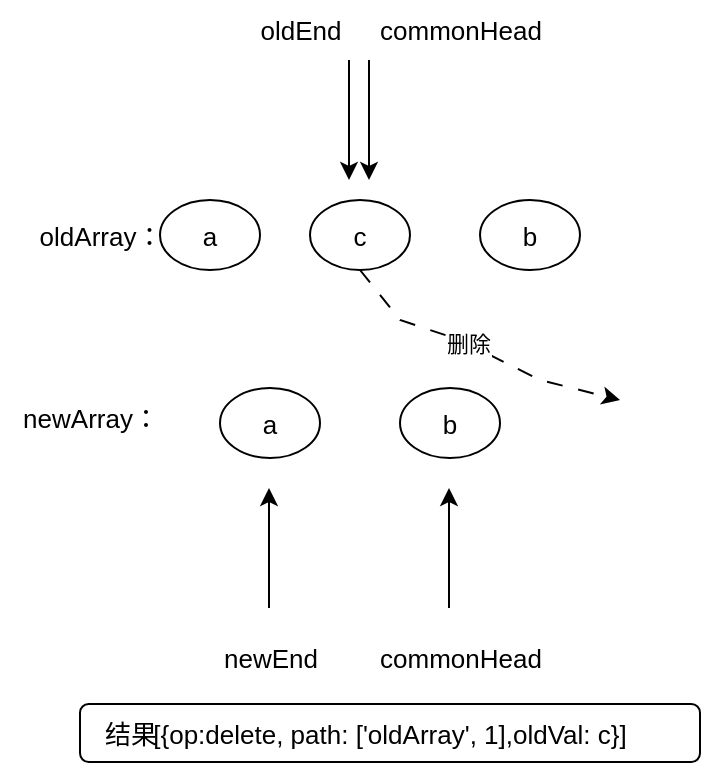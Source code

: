 <mxfile version="24.0.7" type="github">
  <diagram name="第 1 页" id="12fFhKDIcXKqbxUZoJ5w">
    <mxGraphModel dx="-407" dy="1146" grid="1" gridSize="10" guides="1" tooltips="1" connect="1" arrows="1" fold="1" page="1" pageScale="1" pageWidth="827" pageHeight="1169" math="0" shadow="0">
      <root>
        <mxCell id="0" />
        <mxCell id="1" parent="0" />
        <mxCell id="uvxz42krLSe2VagjVh1s-1" value="a" style="ellipse;whiteSpace=wrap;html=1;fontSize=13;" vertex="1" parent="1">
          <mxGeometry x="2660" y="824" width="50" height="35" as="geometry" />
        </mxCell>
        <mxCell id="uvxz42krLSe2VagjVh1s-2" value="b" style="ellipse;whiteSpace=wrap;html=1;fontSize=13;" vertex="1" parent="1">
          <mxGeometry x="2750" y="824" width="50" height="35" as="geometry" />
        </mxCell>
        <mxCell id="uvxz42krLSe2VagjVh1s-3" value="a" style="ellipse;whiteSpace=wrap;html=1;fontSize=13;" vertex="1" parent="1">
          <mxGeometry x="2630" y="730" width="50" height="35" as="geometry" />
        </mxCell>
        <mxCell id="uvxz42krLSe2VagjVh1s-4" value="b" style="ellipse;whiteSpace=wrap;html=1;fontSize=13;" vertex="1" parent="1">
          <mxGeometry x="2790" y="730" width="50" height="35" as="geometry" />
        </mxCell>
        <mxCell id="uvxz42krLSe2VagjVh1s-5" value="c" style="ellipse;whiteSpace=wrap;html=1;fontSize=13;" vertex="1" parent="1">
          <mxGeometry x="2705" y="730" width="50" height="35" as="geometry" />
        </mxCell>
        <mxCell id="uvxz42krLSe2VagjVh1s-6" value="" style="endArrow=classic;html=1;rounded=0;entryX=0.5;entryY=0;entryDx=0;entryDy=0;fontSize=13;" edge="1" parent="1">
          <mxGeometry width="50" height="50" relative="1" as="geometry">
            <mxPoint x="2734.5" y="660" as="sourcePoint" />
            <mxPoint x="2734.5" y="720" as="targetPoint" />
          </mxGeometry>
        </mxCell>
        <mxCell id="uvxz42krLSe2VagjVh1s-7" value="" style="endArrow=classic;html=1;rounded=0;entryX=0.5;entryY=0;entryDx=0;entryDy=0;fontSize=13;" edge="1" parent="1">
          <mxGeometry width="50" height="50" relative="1" as="geometry">
            <mxPoint x="2724.5" y="660" as="sourcePoint" />
            <mxPoint x="2724.5" y="720" as="targetPoint" />
          </mxGeometry>
        </mxCell>
        <mxCell id="uvxz42krLSe2VagjVh1s-8" value="" style="endArrow=classic;html=1;rounded=0;fontSize=13;" edge="1" parent="1">
          <mxGeometry width="50" height="50" relative="1" as="geometry">
            <mxPoint x="2684.5" y="934" as="sourcePoint" />
            <mxPoint x="2684.5" y="874" as="targetPoint" />
          </mxGeometry>
        </mxCell>
        <mxCell id="uvxz42krLSe2VagjVh1s-9" value="" style="endArrow=classic;html=1;rounded=0;fontSize=13;" edge="1" parent="1">
          <mxGeometry width="50" height="50" relative="1" as="geometry">
            <mxPoint x="2774.5" y="934" as="sourcePoint" />
            <mxPoint x="2774.5" y="874" as="targetPoint" />
          </mxGeometry>
        </mxCell>
        <mxCell id="uvxz42krLSe2VagjVh1s-10" value="oldArray：" style="text;html=1;align=center;verticalAlign=middle;resizable=0;points=[];autosize=1;strokeColor=none;fillColor=none;fontSize=13;" vertex="1" parent="1">
          <mxGeometry x="2560" y="732.5" width="80" height="30" as="geometry" />
        </mxCell>
        <mxCell id="uvxz42krLSe2VagjVh1s-11" value="[{op:delete, path: [&#39;oldArray&#39;, 1],oldVal: c}]" style="rounded=1;whiteSpace=wrap;html=1;fontSize=13;" vertex="1" parent="1">
          <mxGeometry x="2590" y="982" width="310" height="29" as="geometry" />
        </mxCell>
        <mxCell id="uvxz42krLSe2VagjVh1s-12" value="结果" style="text;html=1;align=center;verticalAlign=middle;resizable=0;points=[];autosize=1;strokeColor=none;fillColor=none;fontSize=13;" vertex="1" parent="1">
          <mxGeometry x="2590" y="982" width="50" height="30" as="geometry" />
        </mxCell>
        <mxCell id="uvxz42krLSe2VagjVh1s-13" value="newArray：" style="text;html=1;align=center;verticalAlign=middle;resizable=0;points=[];autosize=1;strokeColor=none;fillColor=none;fontSize=13;" vertex="1" parent="1">
          <mxGeometry x="2550" y="824" width="90" height="30" as="geometry" />
        </mxCell>
        <mxCell id="uvxz42krLSe2VagjVh1s-14" value="oldEnd" style="text;html=1;align=center;verticalAlign=middle;resizable=0;points=[];autosize=1;strokeColor=none;fillColor=none;fontSize=13;" vertex="1" parent="1">
          <mxGeometry x="2670" y="630" width="60" height="30" as="geometry" />
        </mxCell>
        <mxCell id="uvxz42krLSe2VagjVh1s-15" value="commonHead" style="text;html=1;align=center;verticalAlign=middle;resizable=0;points=[];autosize=1;strokeColor=none;fillColor=none;fontSize=13;" vertex="1" parent="1">
          <mxGeometry x="2730" y="630" width="100" height="30" as="geometry" />
        </mxCell>
        <mxCell id="uvxz42krLSe2VagjVh1s-16" value="commonHead" style="text;html=1;align=center;verticalAlign=middle;resizable=0;points=[];autosize=1;strokeColor=none;fillColor=none;fontSize=13;" vertex="1" parent="1">
          <mxGeometry x="2730" y="944" width="100" height="30" as="geometry" />
        </mxCell>
        <mxCell id="uvxz42krLSe2VagjVh1s-17" value="newEnd" style="text;html=1;align=center;verticalAlign=middle;resizable=0;points=[];autosize=1;strokeColor=none;fillColor=none;fontSize=13;" vertex="1" parent="1">
          <mxGeometry x="2650" y="944" width="70" height="30" as="geometry" />
        </mxCell>
        <mxCell id="uvxz42krLSe2VagjVh1s-18" value="" style="endArrow=classic;html=1;rounded=0;exitX=0.5;exitY=1;exitDx=0;exitDy=0;dashed=1;dashPattern=8 8;fontSize=13;" edge="1" parent="1" source="uvxz42krLSe2VagjVh1s-5">
          <mxGeometry width="50" height="50" relative="1" as="geometry">
            <mxPoint x="2323" y="825" as="sourcePoint" />
            <mxPoint x="2860" y="830" as="targetPoint" />
            <Array as="points">
              <mxPoint x="2750" y="790" />
              <mxPoint x="2780" y="800" />
              <mxPoint x="2820" y="820" />
            </Array>
          </mxGeometry>
        </mxCell>
        <mxCell id="uvxz42krLSe2VagjVh1s-19" value="删除" style="edgeLabel;html=1;align=center;verticalAlign=middle;resizable=0;points=[];" vertex="1" connectable="0" parent="uvxz42krLSe2VagjVh1s-18">
          <mxGeometry x="-0.088" relative="1" as="geometry">
            <mxPoint as="offset" />
          </mxGeometry>
        </mxCell>
      </root>
    </mxGraphModel>
  </diagram>
</mxfile>
